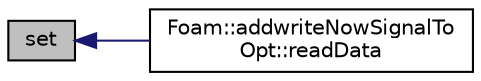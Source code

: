 digraph "set"
{
  bgcolor="transparent";
  edge [fontname="Helvetica",fontsize="10",labelfontname="Helvetica",labelfontsize="10"];
  node [fontname="Helvetica",fontsize="10",shape=record];
  rankdir="LR";
  Node1 [label="set",height=0.2,width=0.4,color="black", fillcolor="grey75", style="filled", fontcolor="black"];
  Node1 -> Node2 [dir="back",color="midnightblue",fontsize="10",style="solid",fontname="Helvetica"];
  Node2 [label="Foam::addwriteNowSignalTo\lOpt::readData",height=0.2,width=0.4,color="black",URL="$a00028.html#a27acfcce377f5e7a42aa7545b6601208",tooltip="Read. "];
}
